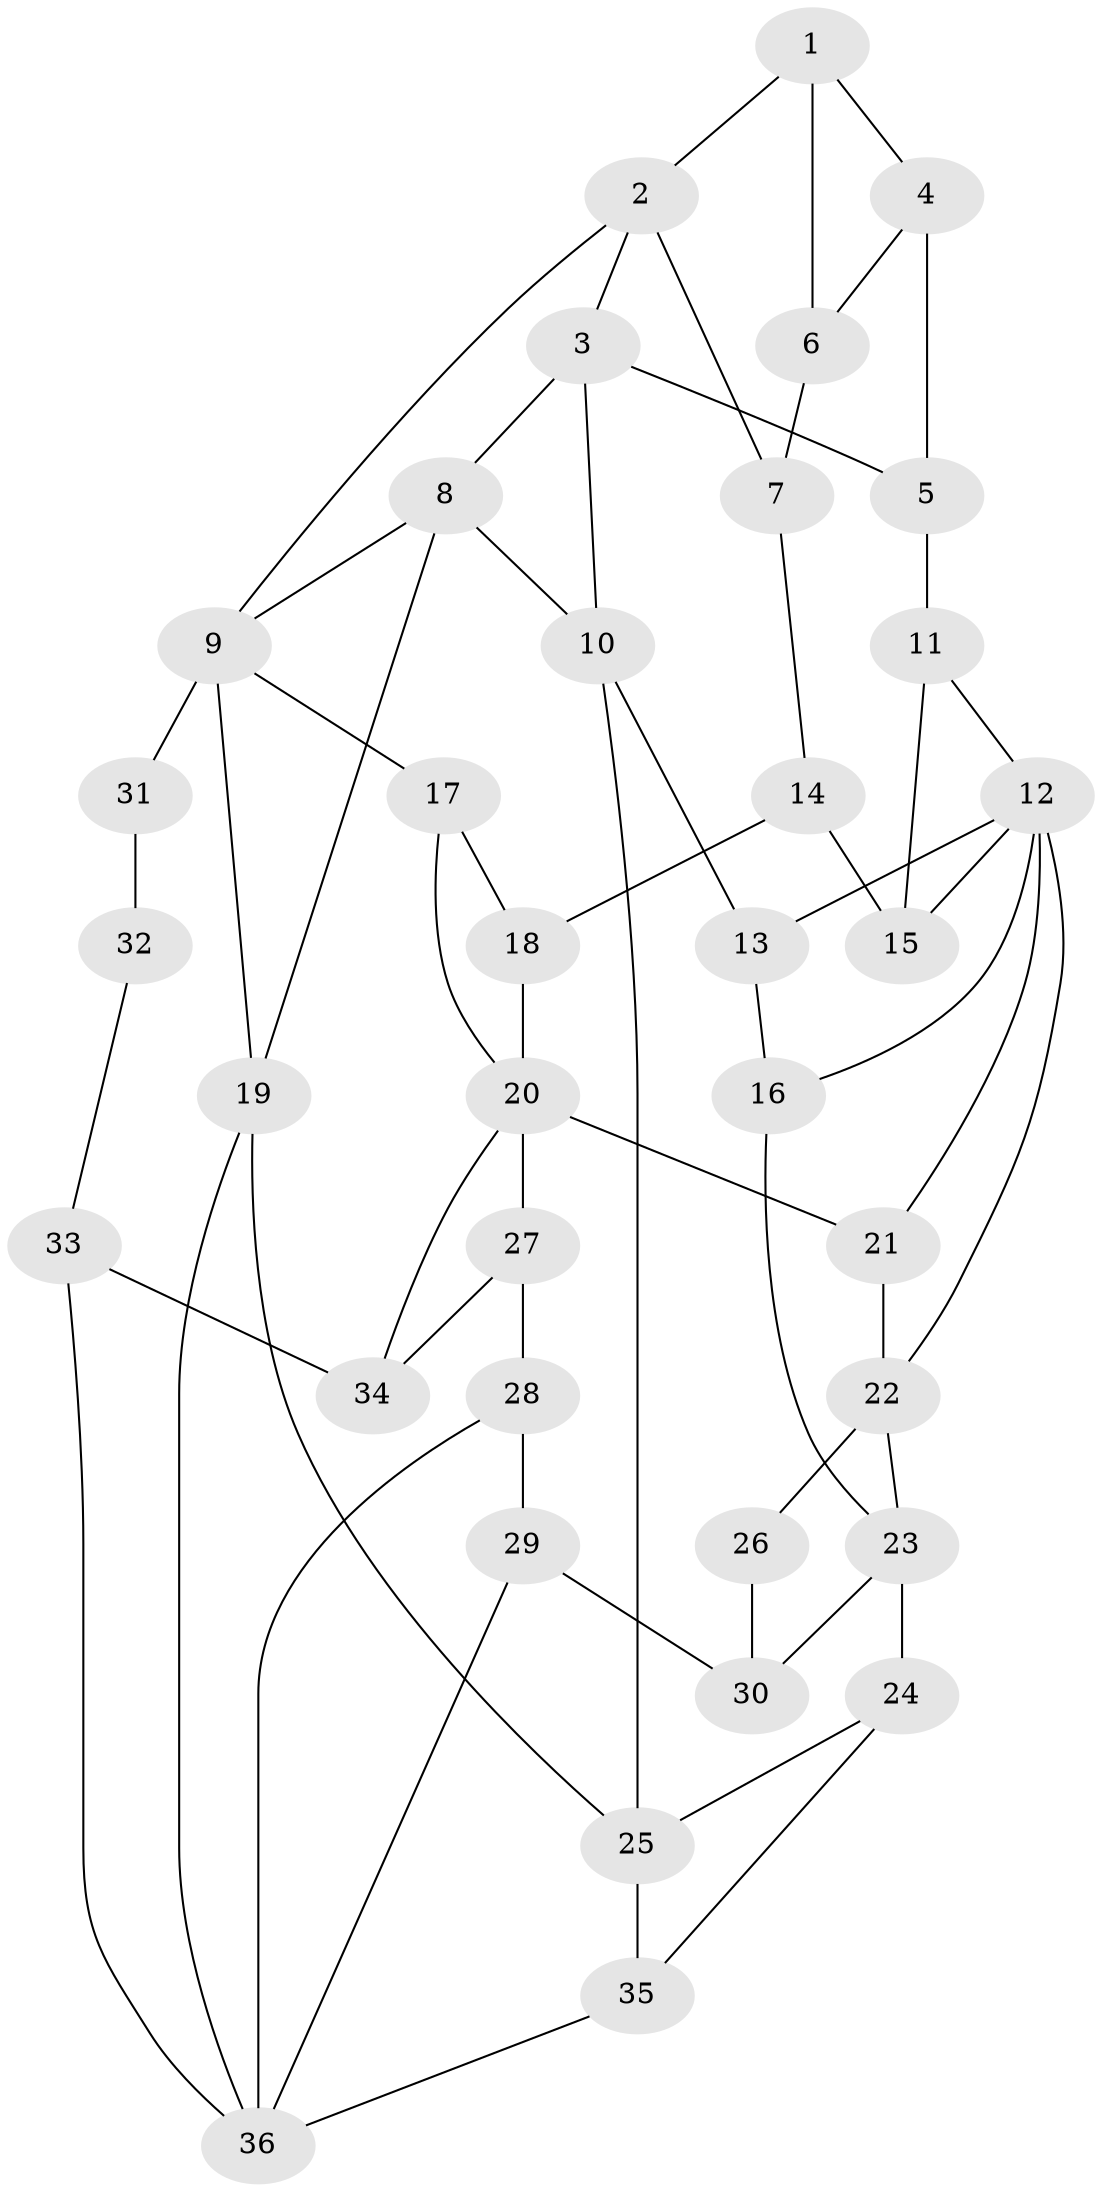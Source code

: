 // original degree distribution, {3: 0.027777777777777776, 4: 0.2777777777777778, 6: 0.25, 5: 0.4444444444444444}
// Generated by graph-tools (version 1.1) at 2025/38/03/09/25 02:38:42]
// undirected, 36 vertices, 61 edges
graph export_dot {
graph [start="1"]
  node [color=gray90,style=filled];
  1;
  2;
  3;
  4;
  5;
  6;
  7;
  8;
  9;
  10;
  11;
  12;
  13;
  14;
  15;
  16;
  17;
  18;
  19;
  20;
  21;
  22;
  23;
  24;
  25;
  26;
  27;
  28;
  29;
  30;
  31;
  32;
  33;
  34;
  35;
  36;
  1 -- 2 [weight=1.0];
  1 -- 4 [weight=1.0];
  1 -- 6 [weight=2.0];
  2 -- 3 [weight=1.0];
  2 -- 7 [weight=1.0];
  2 -- 9 [weight=1.0];
  3 -- 5 [weight=1.0];
  3 -- 8 [weight=1.0];
  3 -- 10 [weight=1.0];
  4 -- 5 [weight=1.0];
  4 -- 6 [weight=1.0];
  5 -- 11 [weight=1.0];
  6 -- 7 [weight=1.0];
  7 -- 14 [weight=1.0];
  8 -- 9 [weight=1.0];
  8 -- 10 [weight=1.0];
  8 -- 19 [weight=1.0];
  9 -- 17 [weight=1.0];
  9 -- 19 [weight=1.0];
  9 -- 31 [weight=2.0];
  10 -- 13 [weight=1.0];
  10 -- 25 [weight=1.0];
  11 -- 12 [weight=1.0];
  11 -- 15 [weight=1.0];
  12 -- 13 [weight=1.0];
  12 -- 15 [weight=1.0];
  12 -- 16 [weight=1.0];
  12 -- 21 [weight=1.0];
  12 -- 22 [weight=1.0];
  13 -- 16 [weight=1.0];
  14 -- 15 [weight=1.0];
  14 -- 18 [weight=1.0];
  16 -- 23 [weight=1.0];
  17 -- 18 [weight=1.0];
  17 -- 20 [weight=1.0];
  18 -- 20 [weight=1.0];
  19 -- 25 [weight=1.0];
  19 -- 36 [weight=1.0];
  20 -- 21 [weight=2.0];
  20 -- 27 [weight=1.0];
  20 -- 34 [weight=1.0];
  21 -- 22 [weight=2.0];
  22 -- 23 [weight=1.0];
  22 -- 26 [weight=2.0];
  23 -- 24 [weight=2.0];
  23 -- 30 [weight=1.0];
  24 -- 25 [weight=1.0];
  24 -- 35 [weight=1.0];
  25 -- 35 [weight=1.0];
  26 -- 30 [weight=1.0];
  27 -- 28 [weight=4.0];
  27 -- 34 [weight=1.0];
  28 -- 29 [weight=1.0];
  28 -- 36 [weight=1.0];
  29 -- 30 [weight=1.0];
  29 -- 36 [weight=1.0];
  31 -- 32 [weight=2.0];
  32 -- 33 [weight=1.0];
  33 -- 34 [weight=1.0];
  33 -- 36 [weight=1.0];
  35 -- 36 [weight=1.0];
}
